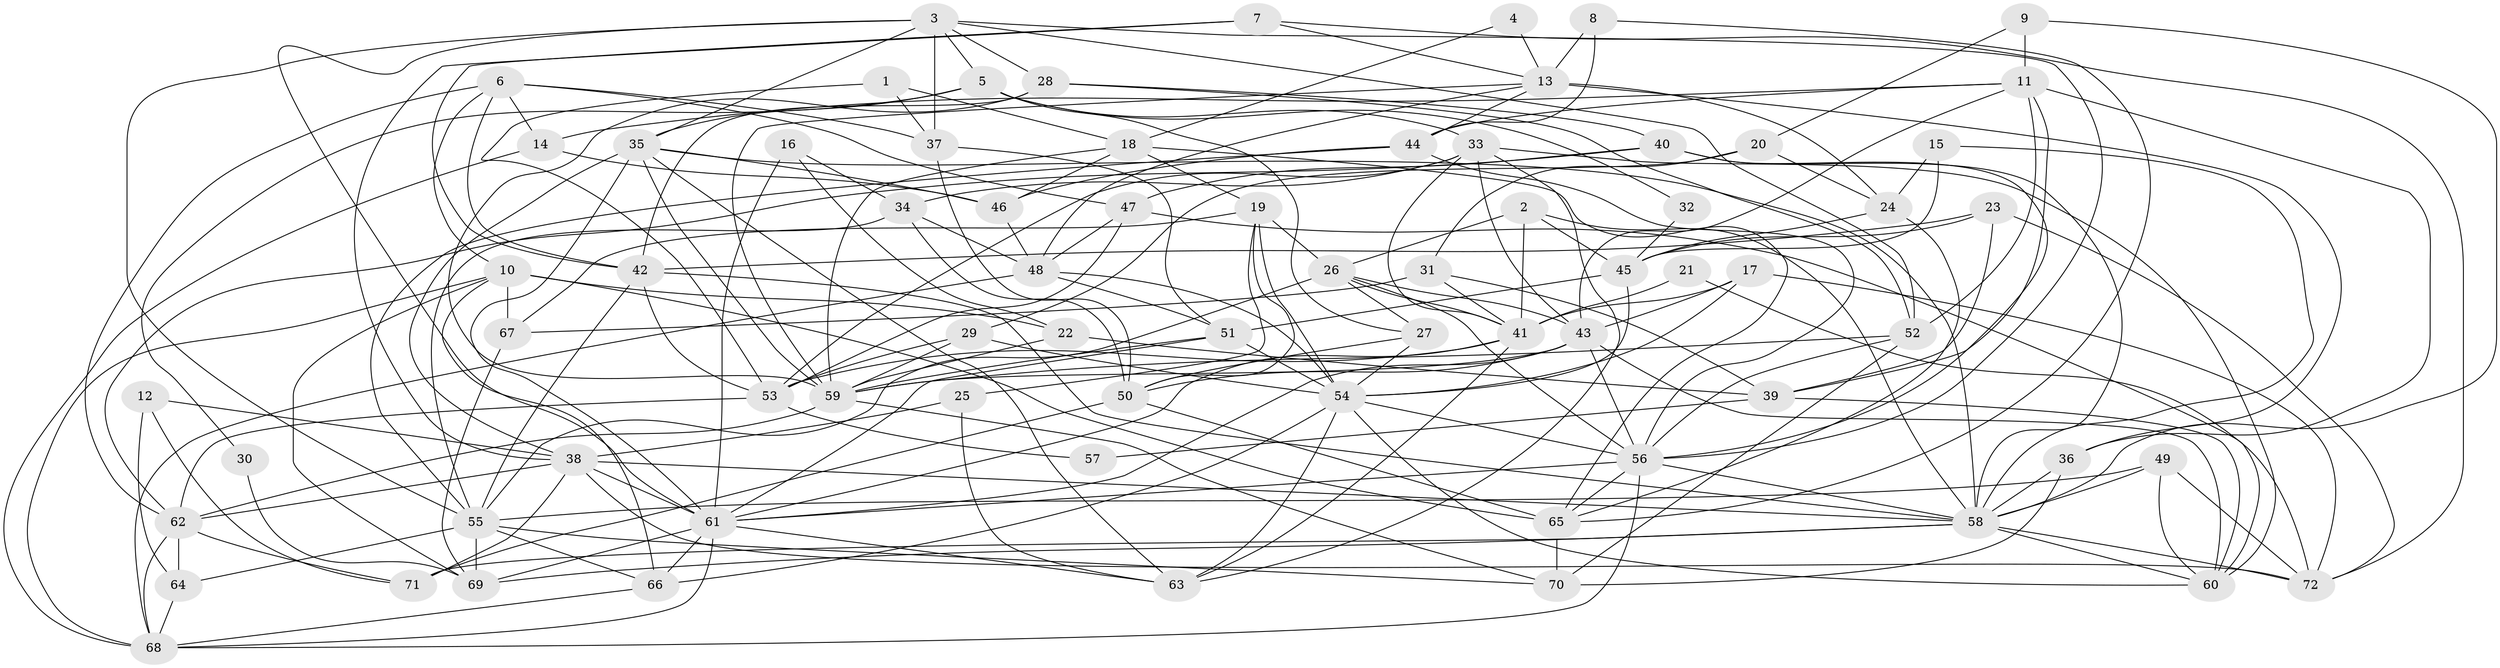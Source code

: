 // original degree distribution, {4: 0.32867132867132864, 3: 0.21678321678321677, 2: 0.13286713286713286, 7: 0.013986013986013986, 5: 0.20279720279720279, 6: 0.09090909090909091, 8: 0.013986013986013986}
// Generated by graph-tools (version 1.1) at 2025/26/03/09/25 03:26:16]
// undirected, 72 vertices, 209 edges
graph export_dot {
graph [start="1"]
  node [color=gray90,style=filled];
  1;
  2;
  3;
  4;
  5;
  6;
  7;
  8;
  9;
  10;
  11;
  12;
  13;
  14;
  15;
  16;
  17;
  18;
  19;
  20;
  21;
  22;
  23;
  24;
  25;
  26;
  27;
  28;
  29;
  30;
  31;
  32;
  33;
  34;
  35;
  36;
  37;
  38;
  39;
  40;
  41;
  42;
  43;
  44;
  45;
  46;
  47;
  48;
  49;
  50;
  51;
  52;
  53;
  54;
  55;
  56;
  57;
  58;
  59;
  60;
  61;
  62;
  63;
  64;
  65;
  66;
  67;
  68;
  69;
  70;
  71;
  72;
  1 -- 18 [weight=1.0];
  1 -- 37 [weight=1.0];
  1 -- 53 [weight=1.0];
  2 -- 26 [weight=1.0];
  2 -- 41 [weight=1.0];
  2 -- 45 [weight=1.0];
  2 -- 58 [weight=1.0];
  3 -- 5 [weight=1.0];
  3 -- 28 [weight=1.0];
  3 -- 35 [weight=1.0];
  3 -- 37 [weight=1.0];
  3 -- 52 [weight=1.0];
  3 -- 55 [weight=2.0];
  3 -- 56 [weight=1.0];
  3 -- 61 [weight=1.0];
  4 -- 13 [weight=1.0];
  4 -- 18 [weight=1.0];
  5 -- 27 [weight=1.0];
  5 -- 30 [weight=1.0];
  5 -- 32 [weight=1.0];
  5 -- 33 [weight=1.0];
  5 -- 35 [weight=1.0];
  6 -- 10 [weight=1.0];
  6 -- 14 [weight=1.0];
  6 -- 37 [weight=1.0];
  6 -- 42 [weight=1.0];
  6 -- 47 [weight=1.0];
  6 -- 62 [weight=1.0];
  7 -- 13 [weight=1.0];
  7 -- 38 [weight=1.0];
  7 -- 42 [weight=1.0];
  7 -- 72 [weight=1.0];
  8 -- 13 [weight=1.0];
  8 -- 44 [weight=1.0];
  8 -- 65 [weight=1.0];
  9 -- 11 [weight=1.0];
  9 -- 20 [weight=1.0];
  9 -- 58 [weight=1.0];
  10 -- 22 [weight=1.0];
  10 -- 65 [weight=2.0];
  10 -- 66 [weight=1.0];
  10 -- 67 [weight=1.0];
  10 -- 68 [weight=1.0];
  10 -- 69 [weight=1.0];
  11 -- 14 [weight=1.0];
  11 -- 36 [weight=1.0];
  11 -- 39 [weight=1.0];
  11 -- 43 [weight=1.0];
  11 -- 44 [weight=1.0];
  11 -- 52 [weight=1.0];
  12 -- 38 [weight=1.0];
  12 -- 64 [weight=1.0];
  12 -- 71 [weight=1.0];
  13 -- 24 [weight=1.0];
  13 -- 36 [weight=1.0];
  13 -- 44 [weight=1.0];
  13 -- 48 [weight=1.0];
  13 -- 59 [weight=1.0];
  14 -- 46 [weight=1.0];
  14 -- 68 [weight=1.0];
  15 -- 24 [weight=1.0];
  15 -- 45 [weight=1.0];
  15 -- 58 [weight=1.0];
  16 -- 22 [weight=1.0];
  16 -- 34 [weight=1.0];
  16 -- 61 [weight=1.0];
  17 -- 41 [weight=1.0];
  17 -- 43 [weight=1.0];
  17 -- 54 [weight=1.0];
  17 -- 72 [weight=1.0];
  18 -- 19 [weight=1.0];
  18 -- 46 [weight=1.0];
  18 -- 59 [weight=1.0];
  18 -- 65 [weight=1.0];
  19 -- 25 [weight=1.0];
  19 -- 26 [weight=1.0];
  19 -- 50 [weight=1.0];
  19 -- 54 [weight=1.0];
  19 -- 67 [weight=1.0];
  20 -- 24 [weight=1.0];
  20 -- 29 [weight=1.0];
  20 -- 31 [weight=1.0];
  21 -- 41 [weight=1.0];
  21 -- 72 [weight=1.0];
  22 -- 39 [weight=1.0];
  22 -- 59 [weight=1.0];
  23 -- 39 [weight=1.0];
  23 -- 42 [weight=1.0];
  23 -- 45 [weight=1.0];
  23 -- 72 [weight=1.0];
  24 -- 45 [weight=1.0];
  24 -- 65 [weight=1.0];
  25 -- 38 [weight=1.0];
  25 -- 63 [weight=1.0];
  26 -- 27 [weight=1.0];
  26 -- 41 [weight=1.0];
  26 -- 43 [weight=1.0];
  26 -- 55 [weight=1.0];
  26 -- 56 [weight=1.0];
  27 -- 50 [weight=1.0];
  27 -- 54 [weight=1.0];
  28 -- 40 [weight=1.0];
  28 -- 42 [weight=1.0];
  28 -- 52 [weight=1.0];
  28 -- 59 [weight=1.0];
  29 -- 53 [weight=1.0];
  29 -- 54 [weight=1.0];
  29 -- 59 [weight=1.0];
  30 -- 69 [weight=1.0];
  31 -- 39 [weight=1.0];
  31 -- 41 [weight=1.0];
  31 -- 67 [weight=1.0];
  32 -- 45 [weight=1.0];
  33 -- 34 [weight=1.0];
  33 -- 41 [weight=1.0];
  33 -- 43 [weight=1.0];
  33 -- 53 [weight=1.0];
  33 -- 60 [weight=1.0];
  33 -- 63 [weight=1.0];
  34 -- 48 [weight=1.0];
  34 -- 50 [weight=1.0];
  34 -- 55 [weight=1.0];
  35 -- 38 [weight=1.0];
  35 -- 46 [weight=1.0];
  35 -- 58 [weight=1.0];
  35 -- 59 [weight=1.0];
  35 -- 61 [weight=1.0];
  35 -- 63 [weight=1.0];
  36 -- 58 [weight=1.0];
  36 -- 70 [weight=1.0];
  37 -- 50 [weight=1.0];
  37 -- 51 [weight=1.0];
  38 -- 58 [weight=1.0];
  38 -- 61 [weight=1.0];
  38 -- 62 [weight=1.0];
  38 -- 71 [weight=1.0];
  38 -- 72 [weight=1.0];
  39 -- 57 [weight=1.0];
  39 -- 60 [weight=1.0];
  40 -- 47 [weight=1.0];
  40 -- 56 [weight=1.0];
  40 -- 58 [weight=1.0];
  40 -- 62 [weight=1.0];
  41 -- 53 [weight=1.0];
  41 -- 61 [weight=1.0];
  41 -- 63 [weight=1.0];
  42 -- 53 [weight=1.0];
  42 -- 55 [weight=1.0];
  42 -- 58 [weight=1.0];
  43 -- 50 [weight=1.0];
  43 -- 56 [weight=1.0];
  43 -- 59 [weight=1.0];
  43 -- 60 [weight=1.0];
  43 -- 61 [weight=1.0];
  44 -- 46 [weight=1.0];
  44 -- 55 [weight=1.0];
  44 -- 56 [weight=1.0];
  45 -- 51 [weight=1.0];
  45 -- 54 [weight=1.0];
  46 -- 48 [weight=1.0];
  47 -- 48 [weight=1.0];
  47 -- 53 [weight=1.0];
  47 -- 60 [weight=1.0];
  48 -- 51 [weight=1.0];
  48 -- 54 [weight=1.0];
  48 -- 68 [weight=1.0];
  49 -- 55 [weight=1.0];
  49 -- 58 [weight=1.0];
  49 -- 60 [weight=1.0];
  49 -- 72 [weight=1.0];
  50 -- 65 [weight=1.0];
  50 -- 71 [weight=1.0];
  51 -- 54 [weight=2.0];
  51 -- 59 [weight=1.0];
  51 -- 61 [weight=1.0];
  52 -- 56 [weight=2.0];
  52 -- 59 [weight=1.0];
  52 -- 70 [weight=1.0];
  53 -- 57 [weight=1.0];
  53 -- 62 [weight=1.0];
  54 -- 56 [weight=1.0];
  54 -- 60 [weight=1.0];
  54 -- 63 [weight=1.0];
  54 -- 66 [weight=1.0];
  55 -- 64 [weight=1.0];
  55 -- 66 [weight=1.0];
  55 -- 69 [weight=1.0];
  55 -- 70 [weight=1.0];
  56 -- 58 [weight=1.0];
  56 -- 61 [weight=1.0];
  56 -- 65 [weight=1.0];
  56 -- 68 [weight=1.0];
  58 -- 60 [weight=1.0];
  58 -- 69 [weight=1.0];
  58 -- 71 [weight=1.0];
  58 -- 72 [weight=1.0];
  59 -- 62 [weight=1.0];
  59 -- 70 [weight=1.0];
  61 -- 63 [weight=1.0];
  61 -- 66 [weight=1.0];
  61 -- 68 [weight=1.0];
  61 -- 69 [weight=1.0];
  62 -- 64 [weight=2.0];
  62 -- 68 [weight=1.0];
  62 -- 71 [weight=1.0];
  64 -- 68 [weight=1.0];
  65 -- 70 [weight=1.0];
  66 -- 68 [weight=1.0];
  67 -- 69 [weight=1.0];
}
